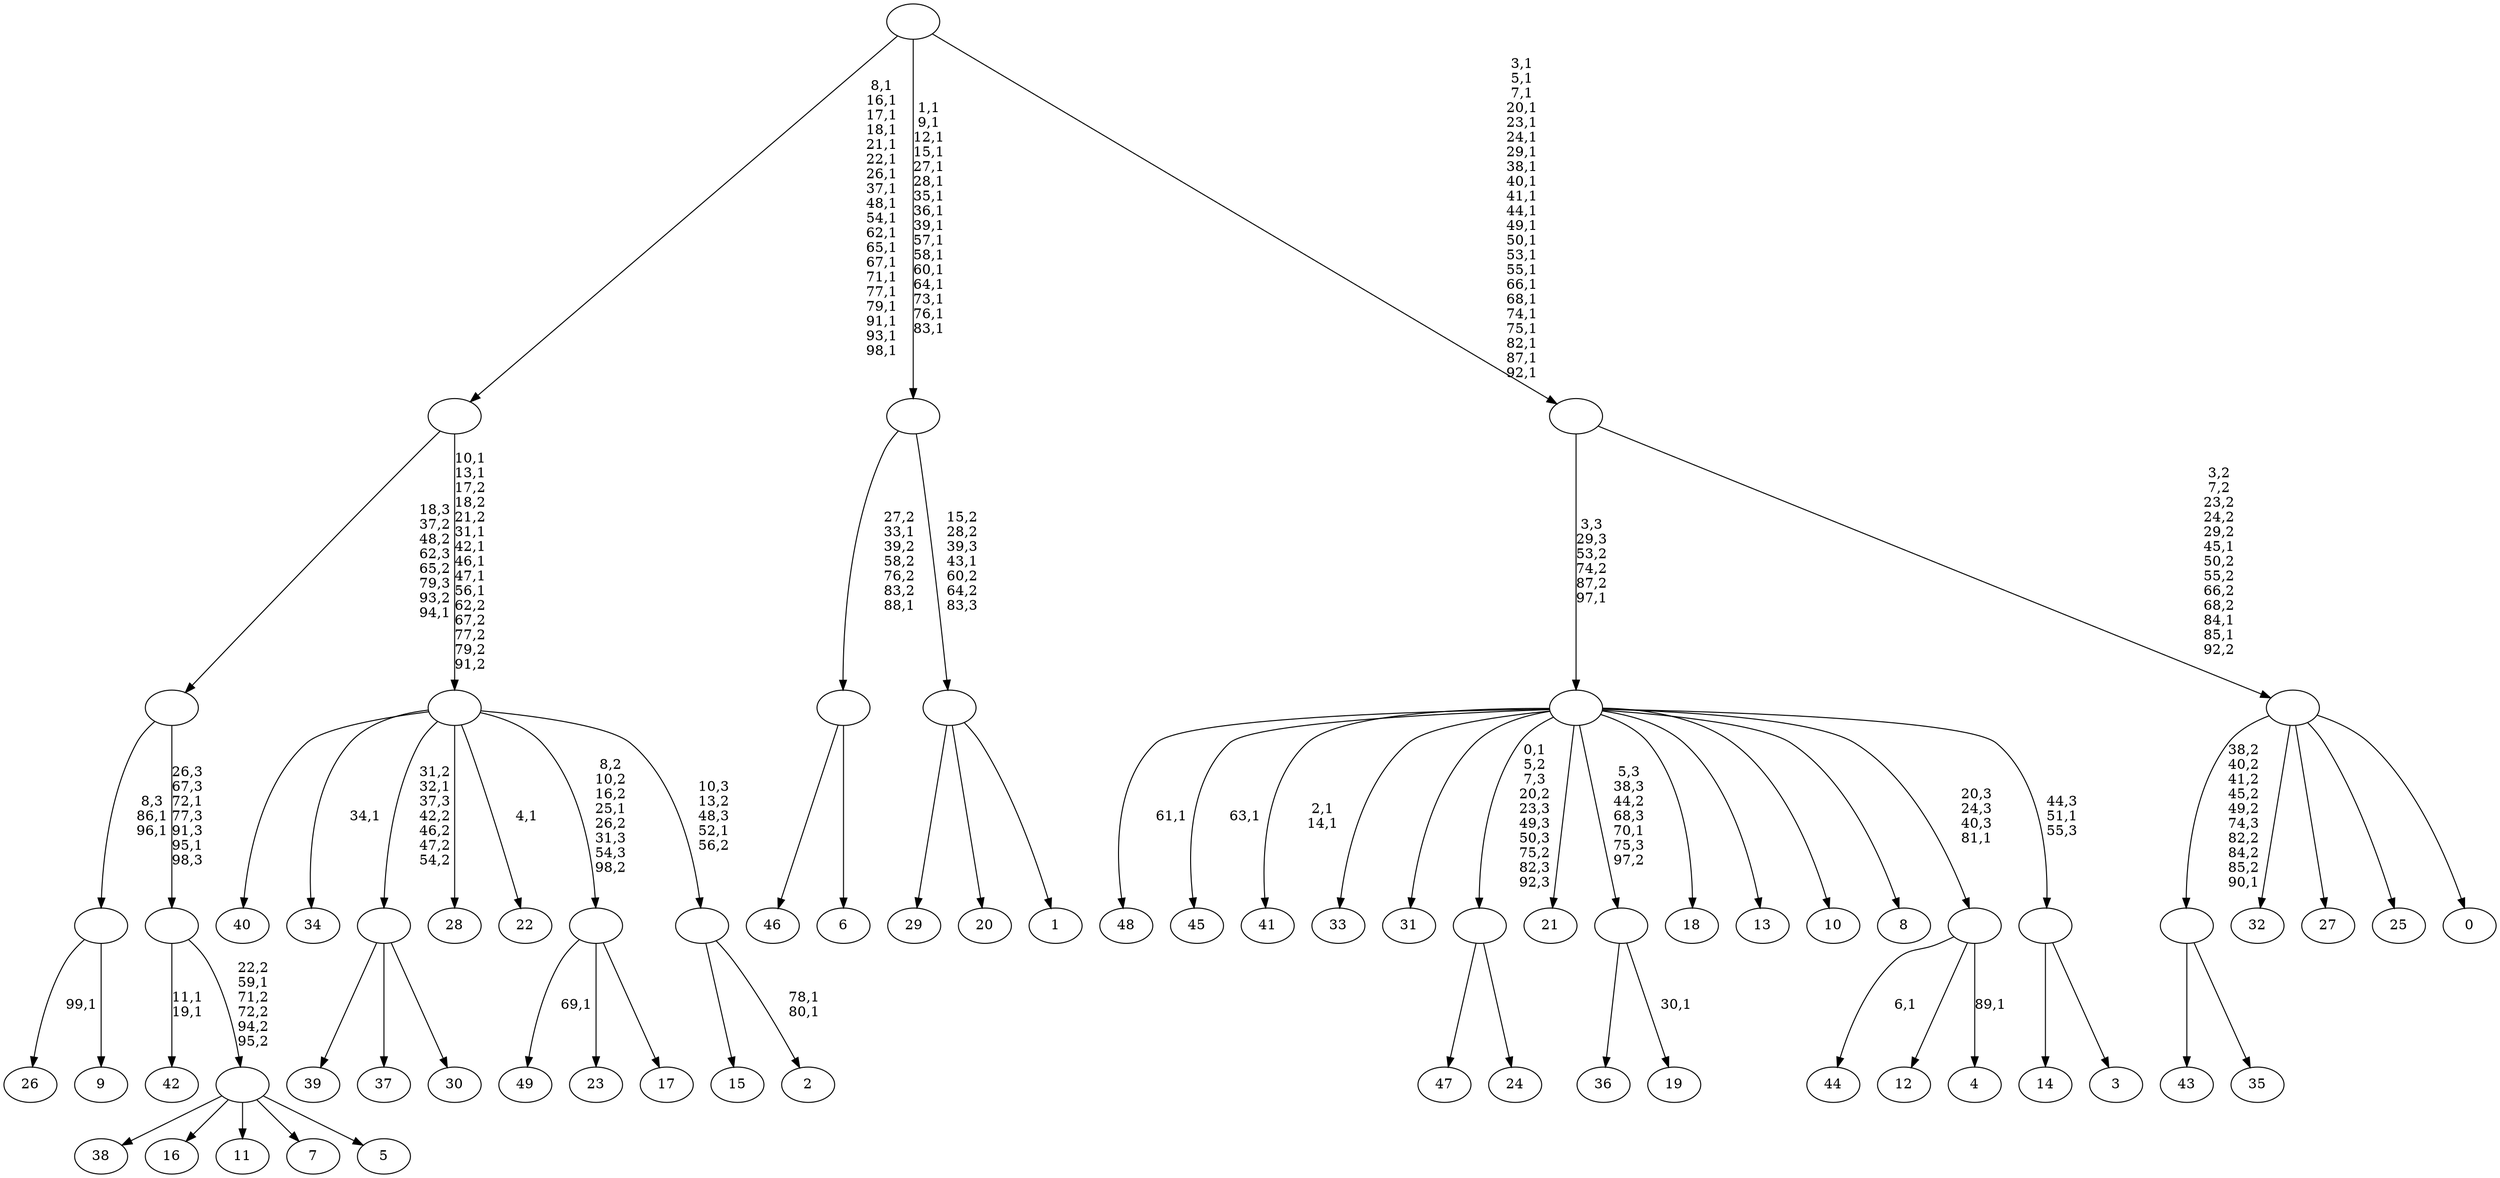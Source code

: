 digraph T {
	150 [label="49"]
	148 [label="48"]
	146 [label="47"]
	145 [label="46"]
	144 [label="45"]
	142 [label="44"]
	140 [label="43"]
	139 [label="42"]
	136 [label="41"]
	133 [label="40"]
	132 [label="39"]
	131 [label="38"]
	130 [label="37"]
	129 [label="36"]
	128 [label="35"]
	127 [label=""]
	126 [label="34"]
	124 [label="33"]
	123 [label="32"]
	122 [label="31"]
	121 [label="30"]
	120 [label=""]
	119 [label="29"]
	118 [label="28"]
	117 [label="27"]
	116 [label="26"]
	114 [label="25"]
	113 [label="24"]
	112 [label=""]
	111 [label="23"]
	110 [label="22"]
	108 [label="21"]
	107 [label="20"]
	106 [label="19"]
	104 [label=""]
	103 [label="18"]
	102 [label="17"]
	101 [label=""]
	100 [label="16"]
	99 [label="15"]
	98 [label="14"]
	97 [label="13"]
	96 [label="12"]
	95 [label="11"]
	94 [label="10"]
	93 [label="9"]
	92 [label=""]
	90 [label="8"]
	89 [label="7"]
	88 [label="6"]
	87 [label=""]
	85 [label="5"]
	84 [label=""]
	83 [label=""]
	81 [label=""]
	80 [label="4"]
	78 [label=""]
	77 [label="3"]
	76 [label=""]
	75 [label=""]
	74 [label="2"]
	71 [label=""]
	70 [label=""]
	63 [label=""]
	44 [label="1"]
	43 [label=""]
	42 [label=""]
	26 [label="0"]
	25 [label=""]
	22 [label=""]
	0 [label=""]
	127 -> 140 [label=""]
	127 -> 128 [label=""]
	120 -> 132 [label=""]
	120 -> 130 [label=""]
	120 -> 121 [label=""]
	112 -> 146 [label=""]
	112 -> 113 [label=""]
	104 -> 106 [label="30,1"]
	104 -> 129 [label=""]
	101 -> 150 [label="69,1"]
	101 -> 111 [label=""]
	101 -> 102 [label=""]
	92 -> 116 [label="99,1"]
	92 -> 93 [label=""]
	87 -> 145 [label=""]
	87 -> 88 [label=""]
	84 -> 131 [label=""]
	84 -> 100 [label=""]
	84 -> 95 [label=""]
	84 -> 89 [label=""]
	84 -> 85 [label=""]
	83 -> 139 [label="11,1\n19,1"]
	83 -> 84 [label="22,2\n59,1\n71,2\n72,2\n94,2\n95,2"]
	81 -> 83 [label="26,3\n67,3\n72,1\n77,3\n91,3\n95,1\n98,3"]
	81 -> 92 [label="8,3\n86,1\n96,1"]
	78 -> 80 [label="89,1"]
	78 -> 142 [label="6,1"]
	78 -> 96 [label=""]
	76 -> 98 [label=""]
	76 -> 77 [label=""]
	75 -> 136 [label="2,1\n14,1"]
	75 -> 144 [label="63,1"]
	75 -> 148 [label="61,1"]
	75 -> 124 [label=""]
	75 -> 122 [label=""]
	75 -> 112 [label="0,1\n5,2\n7,3\n20,2\n23,3\n49,3\n50,3\n75,2\n82,3\n92,3"]
	75 -> 108 [label=""]
	75 -> 104 [label="5,3\n38,3\n44,2\n68,3\n70,1\n75,3\n97,2"]
	75 -> 103 [label=""]
	75 -> 97 [label=""]
	75 -> 94 [label=""]
	75 -> 90 [label=""]
	75 -> 78 [label="20,3\n24,3\n40,3\n81,1"]
	75 -> 76 [label="44,3\n51,1\n55,3"]
	71 -> 74 [label="78,1\n80,1"]
	71 -> 99 [label=""]
	70 -> 110 [label="4,1"]
	70 -> 126 [label="34,1"]
	70 -> 133 [label=""]
	70 -> 120 [label="31,2\n32,1\n37,3\n42,2\n46,2\n47,2\n54,2"]
	70 -> 118 [label=""]
	70 -> 101 [label="8,2\n10,2\n16,2\n25,1\n26,2\n31,3\n54,3\n98,2"]
	70 -> 71 [label="10,3\n13,2\n48,3\n52,1\n56,2"]
	63 -> 70 [label="10,1\n13,1\n17,2\n18,2\n21,2\n31,1\n42,1\n46,1\n47,1\n56,1\n62,2\n67,2\n77,2\n79,2\n91,2"]
	63 -> 81 [label="18,3\n37,2\n48,2\n62,3\n65,2\n79,3\n93,2\n94,1"]
	43 -> 119 [label=""]
	43 -> 107 [label=""]
	43 -> 44 [label=""]
	42 -> 87 [label="27,2\n33,1\n39,2\n58,2\n76,2\n83,2\n88,1"]
	42 -> 43 [label="15,2\n28,2\n39,3\n43,1\n60,2\n64,2\n83,3"]
	25 -> 127 [label="38,2\n40,2\n41,2\n45,2\n49,2\n74,3\n82,2\n84,2\n85,2\n90,1"]
	25 -> 123 [label=""]
	25 -> 117 [label=""]
	25 -> 114 [label=""]
	25 -> 26 [label=""]
	22 -> 25 [label="3,2\n7,2\n23,2\n24,2\n29,2\n45,1\n50,2\n55,2\n66,2\n68,2\n84,1\n85,1\n92,2"]
	22 -> 75 [label="3,3\n29,3\n53,2\n74,2\n87,2\n97,1"]
	0 -> 22 [label="3,1\n5,1\n7,1\n20,1\n23,1\n24,1\n29,1\n38,1\n40,1\n41,1\n44,1\n49,1\n50,1\n53,1\n55,1\n66,1\n68,1\n74,1\n75,1\n82,1\n87,1\n92,1"]
	0 -> 42 [label="1,1\n9,1\n12,1\n15,1\n27,1\n28,1\n35,1\n36,1\n39,1\n57,1\n58,1\n60,1\n64,1\n73,1\n76,1\n83,1"]
	0 -> 63 [label="8,1\n16,1\n17,1\n18,1\n21,1\n22,1\n26,1\n37,1\n48,1\n54,1\n62,1\n65,1\n67,1\n71,1\n77,1\n79,1\n91,1\n93,1\n98,1"]
}
